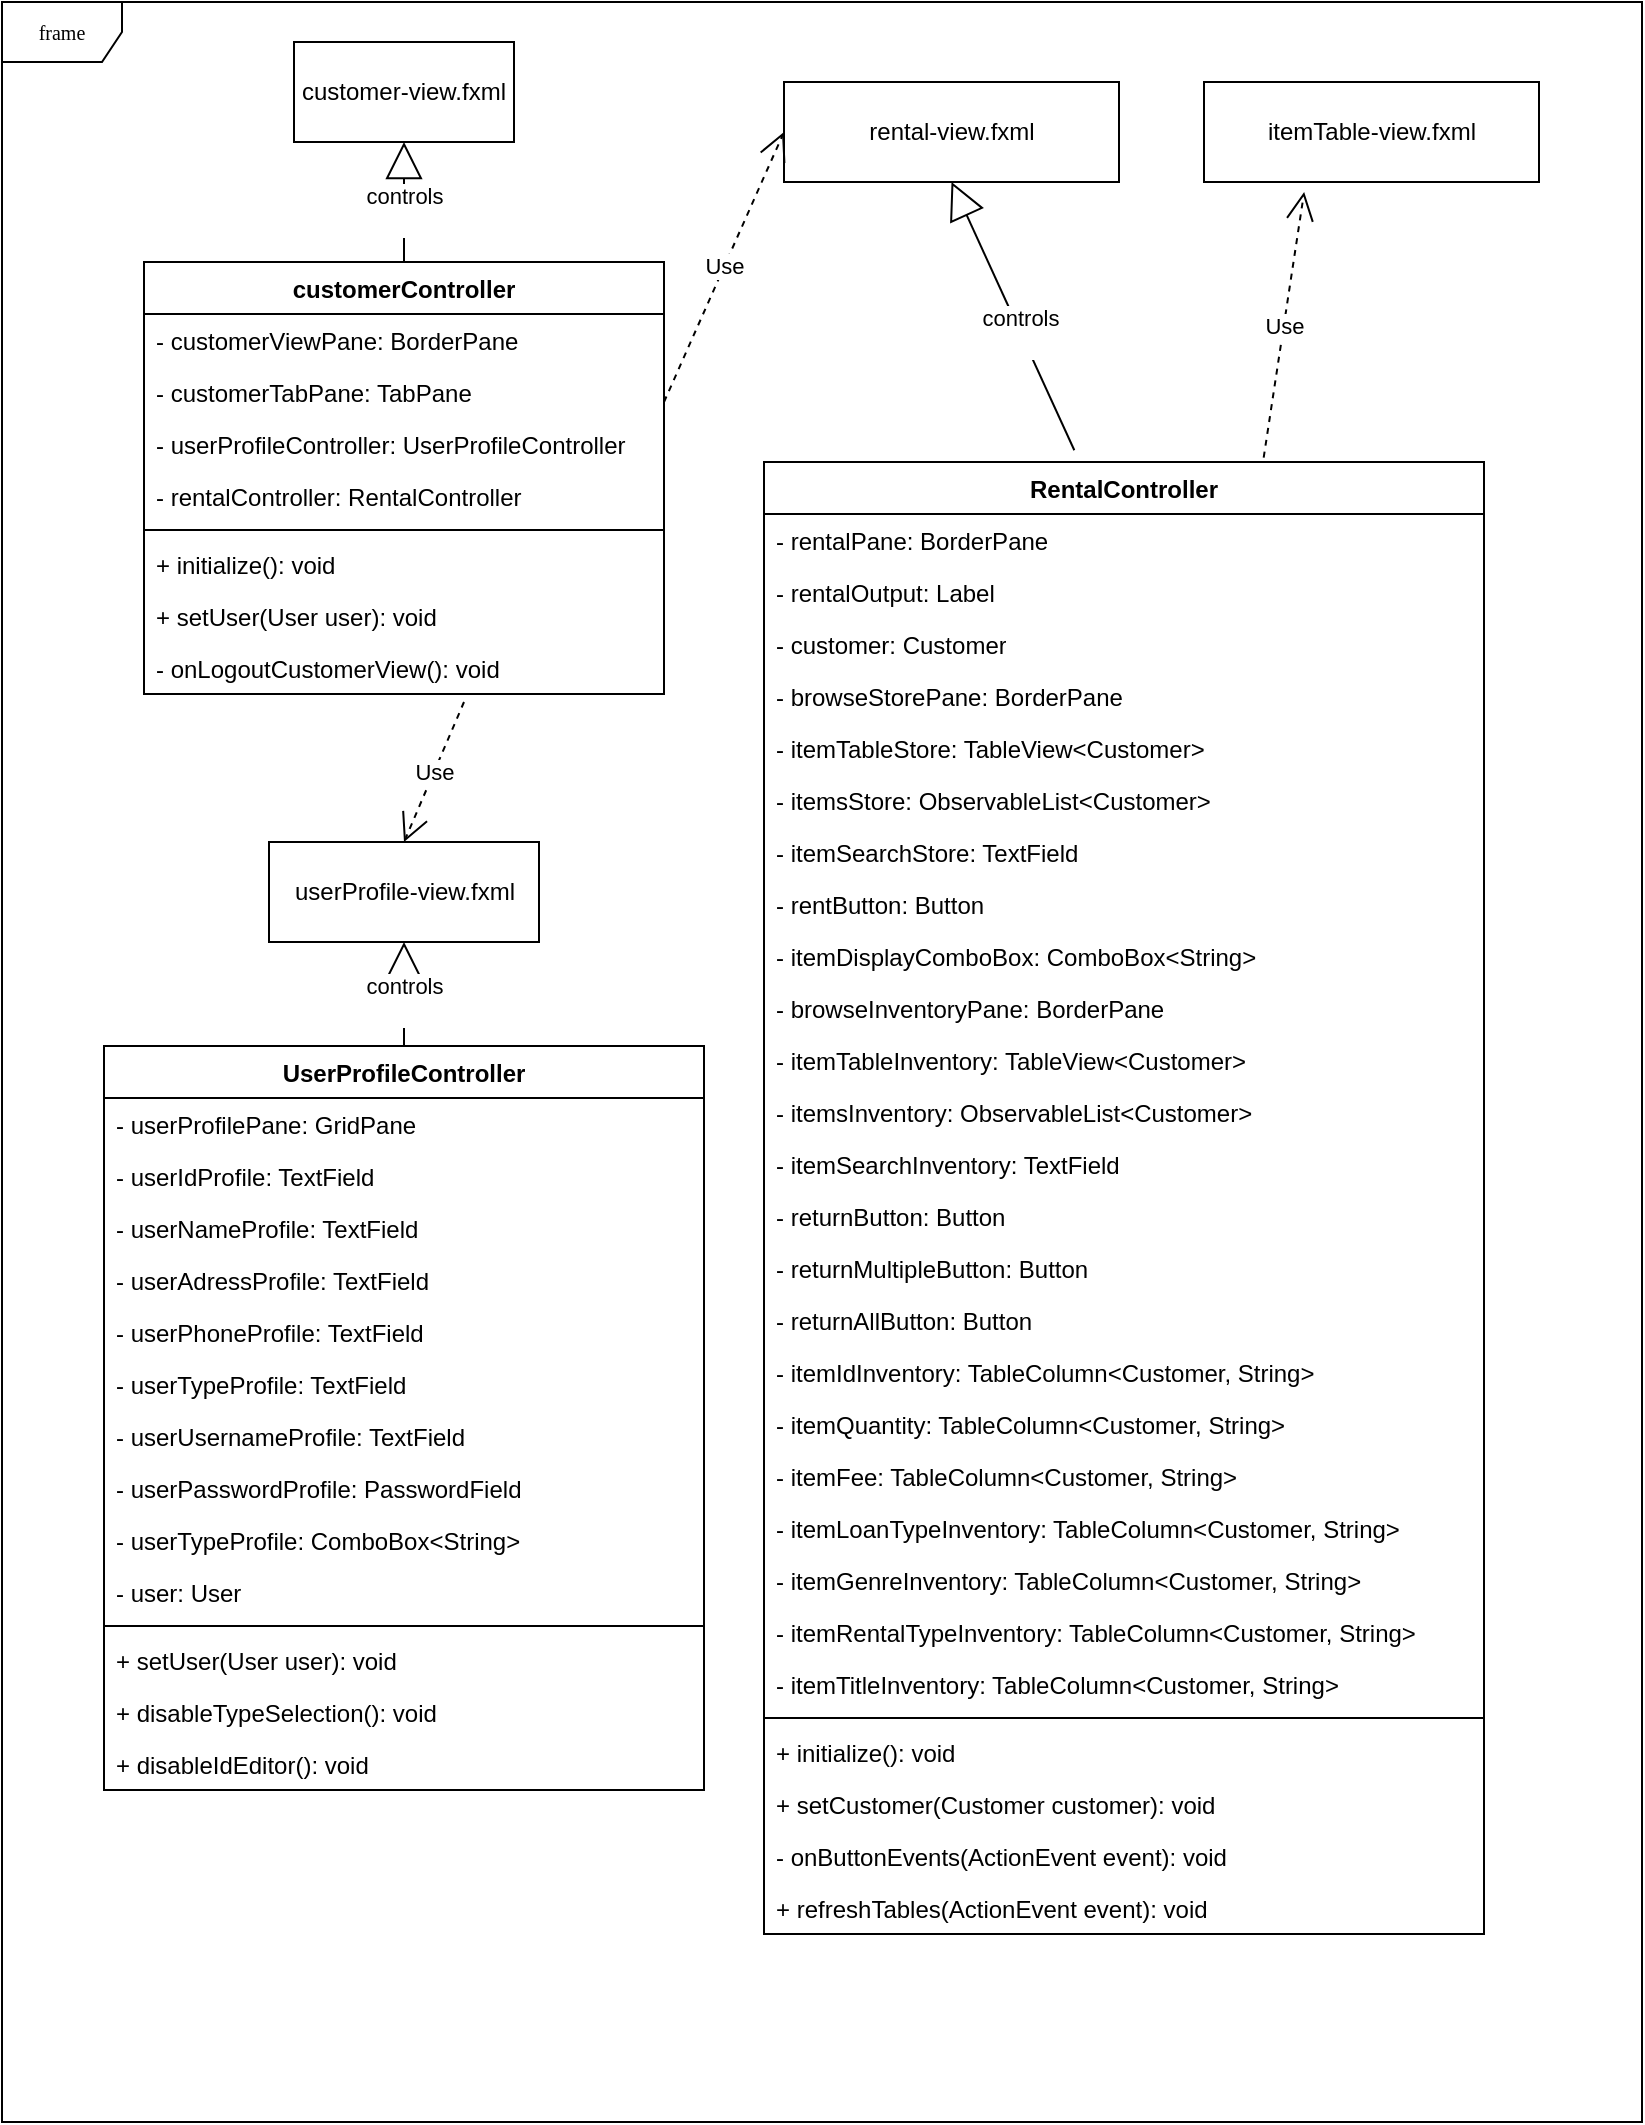 <mxfile version="21.3.4" type="onedrive">
  <diagram name="Page-1" id="c4acf3e9-155e-7222-9cf6-157b1a14988f">
    <mxGraphModel grid="1" page="1" gridSize="10" guides="1" tooltips="1" connect="1" arrows="1" fold="1" pageScale="1" pageWidth="850" pageHeight="1100" background="none" math="0" shadow="0">
      <root>
        <mxCell id="0" />
        <mxCell id="1" parent="0" />
        <mxCell id="tub3MnyLHjBKPgWRkiG1-1" value="customer-view.fxml" style="html=1;whiteSpace=wrap;" vertex="1" parent="1">
          <mxGeometry x="161" y="30" width="110" height="50" as="geometry" />
        </mxCell>
        <mxCell id="5Ch6xkHOQ6j9b463cIm1-12" value="customerController" style="swimlane;fontStyle=1;align=center;verticalAlign=top;childLayout=stackLayout;horizontal=1;startSize=26;horizontalStack=0;resizeParent=1;resizeParentMax=0;resizeLast=0;collapsible=1;marginBottom=0;whiteSpace=wrap;html=1;" vertex="1" parent="1">
          <mxGeometry x="86" y="140" width="260" height="216" as="geometry" />
        </mxCell>
        <mxCell id="17acba5748e5396b-3" value="- customerViewPane: BorderPane" style="text;html=1;strokeColor=none;fillColor=none;align=left;verticalAlign=top;spacingLeft=4;spacingRight=4;whiteSpace=wrap;overflow=hidden;rotatable=0;points=[[0,0.5],[1,0.5]];portConstraint=eastwest;" vertex="1" parent="5Ch6xkHOQ6j9b463cIm1-12">
          <mxGeometry y="26" width="260" height="26" as="geometry" />
        </mxCell>
        <mxCell id="17acba5748e5396b-4" value="- customerTabPane: TabPane" style="text;html=1;strokeColor=none;fillColor=none;align=left;verticalAlign=top;spacingLeft=4;spacingRight=4;whiteSpace=wrap;overflow=hidden;rotatable=0;points=[[0,0.5],[1,0.5]];portConstraint=eastwest;" vertex="1" parent="5Ch6xkHOQ6j9b463cIm1-12">
          <mxGeometry y="52" width="260" height="26" as="geometry" />
        </mxCell>
        <mxCell id="17acba5748e5396b-6" value="- userProfileController: UserProfileController" style="text;html=1;strokeColor=none;fillColor=none;align=left;verticalAlign=top;spacingLeft=4;spacingRight=4;whiteSpace=wrap;overflow=hidden;rotatable=0;points=[[0,0.5],[1,0.5]];portConstraint=eastwest;" vertex="1" parent="5Ch6xkHOQ6j9b463cIm1-12">
          <mxGeometry y="78" width="260" height="26" as="geometry" />
        </mxCell>
        <mxCell id="4kTPV8q5zwHn6zjERTrO-1" value="- rentalController: RentalController" style="text;html=1;strokeColor=none;fillColor=none;align=left;verticalAlign=top;spacingLeft=4;spacingRight=4;whiteSpace=wrap;overflow=hidden;rotatable=0;points=[[0,0.5],[1,0.5]];portConstraint=eastwest;" vertex="1" parent="5Ch6xkHOQ6j9b463cIm1-12">
          <mxGeometry y="104" width="260" height="26" as="geometry" />
        </mxCell>
        <mxCell id="5Ch6xkHOQ6j9b463cIm1-14" value="" style="line;strokeWidth=1;fillColor=none;align=left;verticalAlign=middle;spacingTop=-1;spacingLeft=3;spacingRight=3;rotatable=0;labelPosition=right;points=[];portConstraint=eastwest;strokeColor=inherit;" vertex="1" parent="5Ch6xkHOQ6j9b463cIm1-12">
          <mxGeometry y="130" width="260" height="8" as="geometry" />
        </mxCell>
        <mxCell id="5Ch6xkHOQ6j9b463cIm1-15" value="+ initialize(): void" style="text;strokeColor=none;fillColor=none;align=left;verticalAlign=top;spacingLeft=4;spacingRight=4;overflow=hidden;rotatable=0;points=[[0,0.5],[1,0.5]];portConstraint=eastwest;whiteSpace=wrap;html=1;" vertex="1" parent="5Ch6xkHOQ6j9b463cIm1-12">
          <mxGeometry y="138" width="260" height="26" as="geometry" />
        </mxCell>
        <mxCell id="5Ch6xkHOQ6j9b463cIm1-16" value="+ setUser(User user): void" style="text;strokeColor=none;fillColor=none;align=left;verticalAlign=top;spacingLeft=4;spacingRight=4;overflow=hidden;rotatable=0;points=[[0,0.5],[1,0.5]];portConstraint=eastwest;whiteSpace=wrap;html=1;" vertex="1" parent="5Ch6xkHOQ6j9b463cIm1-12">
          <mxGeometry y="164" width="260" height="26" as="geometry" />
        </mxCell>
        <mxCell id="wu1okzSe4eaxDXMI3S0Y-29" value="- onLogoutCustomerView(): void" style="text;strokeColor=none;fillColor=none;align=left;verticalAlign=top;spacingLeft=4;spacingRight=4;overflow=hidden;rotatable=0;points=[[0,0.5],[1,0.5]];portConstraint=eastwest;whiteSpace=wrap;html=1;" vertex="1" parent="5Ch6xkHOQ6j9b463cIm1-12">
          <mxGeometry y="190" width="260" height="26" as="geometry" />
        </mxCell>
        <mxCell id="_LWNujKteYWKgkZ7uh31-4" value="&lt;div&gt;controls&lt;/div&gt;&lt;div&gt;&lt;br&gt;&lt;/div&gt;" style="endArrow=block;endSize=16;endFill=0;html=1;rounded=0;exitX=0.5;exitY=0;exitDx=0;exitDy=0;entryX=0.5;entryY=1;entryDx=0;entryDy=0;" edge="1" parent="1" source="5Ch6xkHOQ6j9b463cIm1-12" target="tub3MnyLHjBKPgWRkiG1-1">
          <mxGeometry x="-0.111" width="160" relative="1" as="geometry">
            <mxPoint x="456" y="330" as="sourcePoint" />
            <mxPoint x="616" y="330" as="targetPoint" />
            <mxPoint as="offset" />
          </mxGeometry>
        </mxCell>
        <mxCell id="17acba5748e5396b-1" value="frame" style="shape=umlFrame;whiteSpace=wrap;html=1;rounded=0;shadow=0;comic=0;labelBackgroundColor=none;strokeWidth=1;fontFamily=Verdana;fontSize=10;align=center;movable=1;resizable=1;rotatable=1;deletable=1;editable=1;locked=0;connectable=1;" vertex="1" parent="1">
          <mxGeometry x="15" y="10" width="820" height="1060" as="geometry" />
        </mxCell>
        <mxCell id="_LWNujKteYWKgkZ7uh31-16" value="userProfile-view.fxml" style="html=1;whiteSpace=wrap;" vertex="1" parent="1">
          <mxGeometry x="148.5" y="430" width="135" height="50" as="geometry" />
        </mxCell>
        <mxCell id="_LWNujKteYWKgkZ7uh31-17" value="UserProfileController" style="swimlane;fontStyle=1;align=center;verticalAlign=top;childLayout=stackLayout;horizontal=1;startSize=26;horizontalStack=0;resizeParent=1;resizeParentMax=0;resizeLast=0;collapsible=1;marginBottom=0;whiteSpace=wrap;html=1;" vertex="1" parent="1">
          <mxGeometry x="66" y="532" width="300" height="372" as="geometry" />
        </mxCell>
        <mxCell id="_LWNujKteYWKgkZ7uh31-18" value="- userProfilePane: GridPane" style="text;html=1;strokeColor=none;fillColor=none;align=left;verticalAlign=top;spacingLeft=4;spacingRight=4;whiteSpace=wrap;overflow=hidden;rotatable=0;points=[[0,0.5],[1,0.5]];portConstraint=eastwest;" vertex="1" parent="_LWNujKteYWKgkZ7uh31-17">
          <mxGeometry y="26" width="300" height="26" as="geometry" />
        </mxCell>
        <mxCell id="_LWNujKteYWKgkZ7uh31-19" value="- userIdProfile: TextField" style="text;html=1;strokeColor=none;fillColor=none;align=left;verticalAlign=top;spacingLeft=4;spacingRight=4;whiteSpace=wrap;overflow=hidden;rotatable=0;points=[[0,0.5],[1,0.5]];portConstraint=eastwest;" vertex="1" parent="_LWNujKteYWKgkZ7uh31-17">
          <mxGeometry y="52" width="300" height="26" as="geometry" />
        </mxCell>
        <mxCell id="_LWNujKteYWKgkZ7uh31-20" value="- userNameProfile: TextField" style="text;html=1;strokeColor=none;fillColor=none;align=left;verticalAlign=top;spacingLeft=4;spacingRight=4;whiteSpace=wrap;overflow=hidden;rotatable=0;points=[[0,0.5],[1,0.5]];portConstraint=eastwest;" vertex="1" parent="_LWNujKteYWKgkZ7uh31-17">
          <mxGeometry y="78" width="300" height="26" as="geometry" />
        </mxCell>
        <mxCell id="_LWNujKteYWKgkZ7uh31-26" value="- userAdressProfile: TextField" style="text;html=1;strokeColor=none;fillColor=none;align=left;verticalAlign=top;spacingLeft=4;spacingRight=4;whiteSpace=wrap;overflow=hidden;rotatable=0;points=[[0,0.5],[1,0.5]];portConstraint=eastwest;" vertex="1" parent="_LWNujKteYWKgkZ7uh31-17">
          <mxGeometry y="104" width="300" height="26" as="geometry" />
        </mxCell>
        <mxCell id="_LWNujKteYWKgkZ7uh31-28" value="- userPhoneProfile: TextField" style="text;html=1;strokeColor=none;fillColor=none;align=left;verticalAlign=top;spacingLeft=4;spacingRight=4;whiteSpace=wrap;overflow=hidden;rotatable=0;points=[[0,0.5],[1,0.5]];portConstraint=eastwest;" vertex="1" parent="_LWNujKteYWKgkZ7uh31-17">
          <mxGeometry y="130" width="300" height="26" as="geometry" />
        </mxCell>
        <mxCell id="_LWNujKteYWKgkZ7uh31-29" value="- userTypeProfile: TextField" style="text;html=1;strokeColor=none;fillColor=none;align=left;verticalAlign=top;spacingLeft=4;spacingRight=4;whiteSpace=wrap;overflow=hidden;rotatable=0;points=[[0,0.5],[1,0.5]];portConstraint=eastwest;" vertex="1" parent="_LWNujKteYWKgkZ7uh31-17">
          <mxGeometry y="156" width="300" height="26" as="geometry" />
        </mxCell>
        <mxCell id="_LWNujKteYWKgkZ7uh31-30" value="- userUsernameProfile: TextField" style="text;html=1;strokeColor=none;fillColor=none;align=left;verticalAlign=top;spacingLeft=4;spacingRight=4;whiteSpace=wrap;overflow=hidden;rotatable=0;points=[[0,0.5],[1,0.5]];portConstraint=eastwest;" vertex="1" parent="_LWNujKteYWKgkZ7uh31-17">
          <mxGeometry y="182" width="300" height="26" as="geometry" />
        </mxCell>
        <mxCell id="_LWNujKteYWKgkZ7uh31-27" value="- userPasswordProfile:&amp;nbsp;PasswordField" style="text;html=1;strokeColor=none;fillColor=none;align=left;verticalAlign=top;spacingLeft=4;spacingRight=4;whiteSpace=wrap;overflow=hidden;rotatable=0;points=[[0,0.5],[1,0.5]];portConstraint=eastwest;" vertex="1" parent="_LWNujKteYWKgkZ7uh31-17">
          <mxGeometry y="208" width="300" height="26" as="geometry" />
        </mxCell>
        <mxCell id="4kTPV8q5zwHn6zjERTrO-40" value="- userTypeProfile: ComboBox&amp;lt;String&amp;gt;" style="text;html=1;strokeColor=none;fillColor=none;align=left;verticalAlign=top;spacingLeft=4;spacingRight=4;whiteSpace=wrap;overflow=hidden;rotatable=0;points=[[0,0.5],[1,0.5]];portConstraint=eastwest;" vertex="1" parent="_LWNujKteYWKgkZ7uh31-17">
          <mxGeometry y="234" width="300" height="26" as="geometry" />
        </mxCell>
        <mxCell id="_LWNujKteYWKgkZ7uh31-31" value="- user: User" style="text;html=1;strokeColor=none;fillColor=none;align=left;verticalAlign=top;spacingLeft=4;spacingRight=4;whiteSpace=wrap;overflow=hidden;rotatable=0;points=[[0,0.5],[1,0.5]];portConstraint=eastwest;" vertex="1" parent="_LWNujKteYWKgkZ7uh31-17">
          <mxGeometry y="260" width="300" height="26" as="geometry" />
        </mxCell>
        <mxCell id="_LWNujKteYWKgkZ7uh31-21" value="" style="line;strokeWidth=1;fillColor=none;align=left;verticalAlign=middle;spacingTop=-1;spacingLeft=3;spacingRight=3;rotatable=0;labelPosition=right;points=[];portConstraint=eastwest;strokeColor=inherit;" vertex="1" parent="_LWNujKteYWKgkZ7uh31-17">
          <mxGeometry y="286" width="300" height="8" as="geometry" />
        </mxCell>
        <mxCell id="_LWNujKteYWKgkZ7uh31-22" value="+ setUser(User user): void" style="text;strokeColor=none;fillColor=none;align=left;verticalAlign=top;spacingLeft=4;spacingRight=4;overflow=hidden;rotatable=0;points=[[0,0.5],[1,0.5]];portConstraint=eastwest;whiteSpace=wrap;html=1;" vertex="1" parent="_LWNujKteYWKgkZ7uh31-17">
          <mxGeometry y="294" width="300" height="26" as="geometry" />
        </mxCell>
        <mxCell id="4kTPV8q5zwHn6zjERTrO-41" value="+ disableTypeSelection(): void" style="text;strokeColor=none;fillColor=none;align=left;verticalAlign=top;spacingLeft=4;spacingRight=4;overflow=hidden;rotatable=0;points=[[0,0.5],[1,0.5]];portConstraint=eastwest;whiteSpace=wrap;html=1;" vertex="1" parent="_LWNujKteYWKgkZ7uh31-17">
          <mxGeometry y="320" width="300" height="26" as="geometry" />
        </mxCell>
        <mxCell id="4kTPV8q5zwHn6zjERTrO-42" value="+ disableIdEditor(): void" style="text;strokeColor=none;fillColor=none;align=left;verticalAlign=top;spacingLeft=4;spacingRight=4;overflow=hidden;rotatable=0;points=[[0,0.5],[1,0.5]];portConstraint=eastwest;whiteSpace=wrap;html=1;" vertex="1" parent="_LWNujKteYWKgkZ7uh31-17">
          <mxGeometry y="346" width="300" height="26" as="geometry" />
        </mxCell>
        <mxCell id="_LWNujKteYWKgkZ7uh31-25" value="&lt;div&gt;controls&lt;/div&gt;&lt;div&gt;&lt;br&gt;&lt;/div&gt;" style="endArrow=block;endSize=16;endFill=0;html=1;rounded=0;exitX=0.5;exitY=0;exitDx=0;exitDy=0;entryX=0.5;entryY=1;entryDx=0;entryDy=0;" edge="1" parent="1" source="_LWNujKteYWKgkZ7uh31-17" target="_LWNujKteYWKgkZ7uh31-16">
          <mxGeometry x="-0.111" width="160" relative="1" as="geometry">
            <mxPoint x="136" y="700" as="sourcePoint" />
            <mxPoint x="296" y="700" as="targetPoint" />
            <mxPoint as="offset" />
          </mxGeometry>
        </mxCell>
        <mxCell id="_LWNujKteYWKgkZ7uh31-36" value="rental-view.fxml" style="html=1;whiteSpace=wrap;" vertex="1" parent="1">
          <mxGeometry x="406" y="50" width="167.5" height="50" as="geometry" />
        </mxCell>
        <mxCell id="_LWNujKteYWKgkZ7uh31-37" value="RentalController" style="swimlane;fontStyle=1;align=center;verticalAlign=top;childLayout=stackLayout;horizontal=1;startSize=26;horizontalStack=0;resizeParent=1;resizeParentMax=0;resizeLast=0;collapsible=1;marginBottom=0;whiteSpace=wrap;html=1;" vertex="1" parent="1">
          <mxGeometry x="396" y="240" width="360" height="736" as="geometry" />
        </mxCell>
        <mxCell id="_LWNujKteYWKgkZ7uh31-38" value="- rentalPane: BorderPane" style="text;html=1;strokeColor=none;fillColor=none;align=left;verticalAlign=top;spacingLeft=4;spacingRight=4;whiteSpace=wrap;overflow=hidden;rotatable=0;points=[[0,0.5],[1,0.5]];portConstraint=eastwest;" vertex="1" parent="_LWNujKteYWKgkZ7uh31-37">
          <mxGeometry y="26" width="360" height="26" as="geometry" />
        </mxCell>
        <mxCell id="_LWNujKteYWKgkZ7uh31-41" value="- rentalOutput: Label" style="text;html=1;strokeColor=none;fillColor=none;align=left;verticalAlign=top;spacingLeft=4;spacingRight=4;whiteSpace=wrap;overflow=hidden;rotatable=0;points=[[0,0.5],[1,0.5]];portConstraint=eastwest;" vertex="1" parent="_LWNujKteYWKgkZ7uh31-37">
          <mxGeometry y="52" width="360" height="26" as="geometry" />
        </mxCell>
        <mxCell id="_LWNujKteYWKgkZ7uh31-43" value="- customer: Customer" style="text;html=1;strokeColor=none;fillColor=none;align=left;verticalAlign=top;spacingLeft=4;spacingRight=4;whiteSpace=wrap;overflow=hidden;rotatable=0;points=[[0,0.5],[1,0.5]];portConstraint=eastwest;" vertex="1" parent="_LWNujKteYWKgkZ7uh31-37">
          <mxGeometry y="78" width="360" height="26" as="geometry" />
        </mxCell>
        <mxCell id="4kTPV8q5zwHn6zjERTrO-2" value="- browseStorePane: BorderPane" style="text;html=1;strokeColor=none;fillColor=none;align=left;verticalAlign=top;spacingLeft=4;spacingRight=4;whiteSpace=wrap;overflow=hidden;rotatable=0;points=[[0,0.5],[1,0.5]];portConstraint=eastwest;" vertex="1" parent="_LWNujKteYWKgkZ7uh31-37">
          <mxGeometry y="104" width="360" height="26" as="geometry" />
        </mxCell>
        <mxCell id="_LWNujKteYWKgkZ7uh31-39" value="- itemTableStore: TableView&amp;lt;Customer&amp;gt;" style="text;html=1;strokeColor=none;fillColor=none;align=left;verticalAlign=top;spacingLeft=4;spacingRight=4;whiteSpace=wrap;overflow=hidden;rotatable=0;points=[[0,0.5],[1,0.5]];portConstraint=eastwest;" vertex="1" parent="_LWNujKteYWKgkZ7uh31-37">
          <mxGeometry y="130" width="360" height="26" as="geometry" />
        </mxCell>
        <mxCell id="_LWNujKteYWKgkZ7uh31-40" value="- itemsStore: ObservableList&amp;lt;Customer&amp;gt;" style="text;html=1;strokeColor=none;fillColor=none;align=left;verticalAlign=top;spacingLeft=4;spacingRight=4;whiteSpace=wrap;overflow=hidden;rotatable=0;points=[[0,0.5],[1,0.5]];portConstraint=eastwest;" vertex="1" parent="_LWNujKteYWKgkZ7uh31-37">
          <mxGeometry y="156" width="360" height="26" as="geometry" />
        </mxCell>
        <mxCell id="_LWNujKteYWKgkZ7uh31-45" value="- itemSearchStore: TextField" style="text;html=1;strokeColor=none;fillColor=none;align=left;verticalAlign=top;spacingLeft=4;spacingRight=4;whiteSpace=wrap;overflow=hidden;rotatable=0;points=[[0,0.5],[1,0.5]];portConstraint=eastwest;" vertex="1" parent="_LWNujKteYWKgkZ7uh31-37">
          <mxGeometry y="182" width="360" height="26" as="geometry" />
        </mxCell>
        <mxCell id="_LWNujKteYWKgkZ7uh31-42" value="- rentButton: Button" style="text;html=1;strokeColor=none;fillColor=none;align=left;verticalAlign=top;spacingLeft=4;spacingRight=4;whiteSpace=wrap;overflow=hidden;rotatable=0;points=[[0,0.5],[1,0.5]];portConstraint=eastwest;" vertex="1" parent="_LWNujKteYWKgkZ7uh31-37">
          <mxGeometry y="208" width="360" height="26" as="geometry" />
        </mxCell>
        <mxCell id="_LWNujKteYWKgkZ7uh31-46" value="- itemDisplayComboBox: ComboBox&amp;lt;String&amp;gt;" style="text;html=1;strokeColor=none;fillColor=none;align=left;verticalAlign=top;spacingLeft=4;spacingRight=4;whiteSpace=wrap;overflow=hidden;rotatable=0;points=[[0,0.5],[1,0.5]];portConstraint=eastwest;" vertex="1" parent="_LWNujKteYWKgkZ7uh31-37">
          <mxGeometry y="234" width="360" height="26" as="geometry" />
        </mxCell>
        <mxCell id="4kTPV8q5zwHn6zjERTrO-4" value="- browseInventoryPane: BorderPane" style="text;html=1;strokeColor=none;fillColor=none;align=left;verticalAlign=top;spacingLeft=4;spacingRight=4;whiteSpace=wrap;overflow=hidden;rotatable=0;points=[[0,0.5],[1,0.5]];portConstraint=eastwest;" vertex="1" parent="_LWNujKteYWKgkZ7uh31-37">
          <mxGeometry y="260" width="360" height="26" as="geometry" />
        </mxCell>
        <mxCell id="4kTPV8q5zwHn6zjERTrO-5" value="- itemTableInventory: TableView&amp;lt;Customer&amp;gt;" style="text;html=1;strokeColor=none;fillColor=none;align=left;verticalAlign=top;spacingLeft=4;spacingRight=4;whiteSpace=wrap;overflow=hidden;rotatable=0;points=[[0,0.5],[1,0.5]];portConstraint=eastwest;" vertex="1" parent="_LWNujKteYWKgkZ7uh31-37">
          <mxGeometry y="286" width="360" height="26" as="geometry" />
        </mxCell>
        <mxCell id="4kTPV8q5zwHn6zjERTrO-6" value="- itemsInventory: ObservableList&amp;lt;Customer&amp;gt;" style="text;html=1;strokeColor=none;fillColor=none;align=left;verticalAlign=top;spacingLeft=4;spacingRight=4;whiteSpace=wrap;overflow=hidden;rotatable=0;points=[[0,0.5],[1,0.5]];portConstraint=eastwest;" vertex="1" parent="_LWNujKteYWKgkZ7uh31-37">
          <mxGeometry y="312" width="360" height="26" as="geometry" />
        </mxCell>
        <mxCell id="4kTPV8q5zwHn6zjERTrO-7" value="- itemSearchInventory: TextField" style="text;html=1;strokeColor=none;fillColor=none;align=left;verticalAlign=top;spacingLeft=4;spacingRight=4;whiteSpace=wrap;overflow=hidden;rotatable=0;points=[[0,0.5],[1,0.5]];portConstraint=eastwest;" vertex="1" parent="_LWNujKteYWKgkZ7uh31-37">
          <mxGeometry y="338" width="360" height="26" as="geometry" />
        </mxCell>
        <mxCell id="4kTPV8q5zwHn6zjERTrO-8" value="- returnButton: Button" style="text;html=1;strokeColor=none;fillColor=none;align=left;verticalAlign=top;spacingLeft=4;spacingRight=4;whiteSpace=wrap;overflow=hidden;rotatable=0;points=[[0,0.5],[1,0.5]];portConstraint=eastwest;" vertex="1" parent="_LWNujKteYWKgkZ7uh31-37">
          <mxGeometry y="364" width="360" height="26" as="geometry" />
        </mxCell>
        <mxCell id="4kTPV8q5zwHn6zjERTrO-9" value="- returnMultipleButton: Button" style="text;html=1;strokeColor=none;fillColor=none;align=left;verticalAlign=top;spacingLeft=4;spacingRight=4;whiteSpace=wrap;overflow=hidden;rotatable=0;points=[[0,0.5],[1,0.5]];portConstraint=eastwest;" vertex="1" parent="_LWNujKteYWKgkZ7uh31-37">
          <mxGeometry y="390" width="360" height="26" as="geometry" />
        </mxCell>
        <mxCell id="4kTPV8q5zwHn6zjERTrO-10" value="- returnAllButton: Button" style="text;html=1;strokeColor=none;fillColor=none;align=left;verticalAlign=top;spacingLeft=4;spacingRight=4;whiteSpace=wrap;overflow=hidden;rotatable=0;points=[[0,0.5],[1,0.5]];portConstraint=eastwest;" vertex="1" parent="_LWNujKteYWKgkZ7uh31-37">
          <mxGeometry y="416" width="360" height="26" as="geometry" />
        </mxCell>
        <mxCell id="_LWNujKteYWKgkZ7uh31-56" value="- itemIdInventory: TableColumn&amp;lt;Customer, String&amp;gt;" style="text;strokeColor=none;fillColor=none;align=left;verticalAlign=top;spacingLeft=4;spacingRight=4;overflow=hidden;rotatable=0;points=[[0,0.5],[1,0.5]];portConstraint=eastwest;whiteSpace=wrap;html=1;" vertex="1" parent="_LWNujKteYWKgkZ7uh31-37">
          <mxGeometry y="442" width="360" height="26" as="geometry" />
        </mxCell>
        <mxCell id="_LWNujKteYWKgkZ7uh31-62" value="- itemQuantity: TableColumn&amp;lt;Customer, String&amp;gt;" style="text;strokeColor=none;fillColor=none;align=left;verticalAlign=top;spacingLeft=4;spacingRight=4;overflow=hidden;rotatable=0;points=[[0,0.5],[1,0.5]];portConstraint=eastwest;whiteSpace=wrap;html=1;" vertex="1" parent="_LWNujKteYWKgkZ7uh31-37">
          <mxGeometry y="468" width="360" height="26" as="geometry" />
        </mxCell>
        <mxCell id="_LWNujKteYWKgkZ7uh31-61" value="- itemFee: TableColumn&amp;lt;Customer, String&amp;gt;" style="text;strokeColor=none;fillColor=none;align=left;verticalAlign=top;spacingLeft=4;spacingRight=4;overflow=hidden;rotatable=0;points=[[0,0.5],[1,0.5]];portConstraint=eastwest;whiteSpace=wrap;html=1;" vertex="1" parent="_LWNujKteYWKgkZ7uh31-37">
          <mxGeometry y="494" width="360" height="26" as="geometry" />
        </mxCell>
        <mxCell id="_LWNujKteYWKgkZ7uh31-60" value="- itemLoanTypeInventory: TableColumn&amp;lt;Customer, String&amp;gt;" style="text;strokeColor=none;fillColor=none;align=left;verticalAlign=top;spacingLeft=4;spacingRight=4;overflow=hidden;rotatable=0;points=[[0,0.5],[1,0.5]];portConstraint=eastwest;whiteSpace=wrap;html=1;" vertex="1" parent="_LWNujKteYWKgkZ7uh31-37">
          <mxGeometry y="520" width="360" height="26" as="geometry" />
        </mxCell>
        <mxCell id="_LWNujKteYWKgkZ7uh31-59" value="- itemGenreInventory: TableColumn&amp;lt;Customer, String&amp;gt;" style="text;strokeColor=none;fillColor=none;align=left;verticalAlign=top;spacingLeft=4;spacingRight=4;overflow=hidden;rotatable=0;points=[[0,0.5],[1,0.5]];portConstraint=eastwest;whiteSpace=wrap;html=1;" vertex="1" parent="_LWNujKteYWKgkZ7uh31-37">
          <mxGeometry y="546" width="360" height="26" as="geometry" />
        </mxCell>
        <mxCell id="_LWNujKteYWKgkZ7uh31-58" value="- itemRentalTypeInventory: TableColumn&amp;lt;Customer, String&amp;gt;" style="text;strokeColor=none;fillColor=none;align=left;verticalAlign=top;spacingLeft=4;spacingRight=4;overflow=hidden;rotatable=0;points=[[0,0.5],[1,0.5]];portConstraint=eastwest;whiteSpace=wrap;html=1;" vertex="1" parent="_LWNujKteYWKgkZ7uh31-37">
          <mxGeometry y="572" width="360" height="26" as="geometry" />
        </mxCell>
        <mxCell id="_LWNujKteYWKgkZ7uh31-57" value="- itemTitleInventory: TableColumn&amp;lt;Customer, String&amp;gt;" style="text;strokeColor=none;fillColor=none;align=left;verticalAlign=top;spacingLeft=4;spacingRight=4;overflow=hidden;rotatable=0;points=[[0,0.5],[1,0.5]];portConstraint=eastwest;whiteSpace=wrap;html=1;" vertex="1" parent="_LWNujKteYWKgkZ7uh31-37">
          <mxGeometry y="598" width="360" height="26" as="geometry" />
        </mxCell>
        <mxCell id="_LWNujKteYWKgkZ7uh31-47" value="" style="line;strokeWidth=1;fillColor=none;align=left;verticalAlign=middle;spacingTop=-1;spacingLeft=3;spacingRight=3;rotatable=0;labelPosition=right;points=[];portConstraint=eastwest;strokeColor=inherit;" vertex="1" parent="_LWNujKteYWKgkZ7uh31-37">
          <mxGeometry y="624" width="360" height="8" as="geometry" />
        </mxCell>
        <mxCell id="_LWNujKteYWKgkZ7uh31-48" value="+ initialize(): void" style="text;strokeColor=none;fillColor=none;align=left;verticalAlign=top;spacingLeft=4;spacingRight=4;overflow=hidden;rotatable=0;points=[[0,0.5],[1,0.5]];portConstraint=eastwest;whiteSpace=wrap;html=1;" vertex="1" parent="_LWNujKteYWKgkZ7uh31-37">
          <mxGeometry y="632" width="360" height="26" as="geometry" />
        </mxCell>
        <mxCell id="_LWNujKteYWKgkZ7uh31-49" value="+ setCustomer(Customer customer): void" style="text;strokeColor=none;fillColor=none;align=left;verticalAlign=top;spacingLeft=4;spacingRight=4;overflow=hidden;rotatable=0;points=[[0,0.5],[1,0.5]];portConstraint=eastwest;whiteSpace=wrap;html=1;" vertex="1" parent="_LWNujKteYWKgkZ7uh31-37">
          <mxGeometry y="658" width="360" height="26" as="geometry" />
        </mxCell>
        <mxCell id="_LWNujKteYWKgkZ7uh31-50" value="- onButtonEvents(ActionEvent event): void" style="text;strokeColor=none;fillColor=none;align=left;verticalAlign=top;spacingLeft=4;spacingRight=4;overflow=hidden;rotatable=0;points=[[0,0.5],[1,0.5]];portConstraint=eastwest;whiteSpace=wrap;html=1;" vertex="1" parent="_LWNujKteYWKgkZ7uh31-37">
          <mxGeometry y="684" width="360" height="26" as="geometry" />
        </mxCell>
        <mxCell id="4kTPV8q5zwHn6zjERTrO-39" value="+ refreshTables(ActionEvent event): void" style="text;strokeColor=none;fillColor=none;align=left;verticalAlign=top;spacingLeft=4;spacingRight=4;overflow=hidden;rotatable=0;points=[[0,0.5],[1,0.5]];portConstraint=eastwest;whiteSpace=wrap;html=1;" vertex="1" parent="_LWNujKteYWKgkZ7uh31-37">
          <mxGeometry y="710" width="360" height="26" as="geometry" />
        </mxCell>
        <mxCell id="_LWNujKteYWKgkZ7uh31-54" value="&lt;div&gt;controls&lt;/div&gt;&lt;div&gt;&lt;br&gt;&lt;/div&gt;" style="endArrow=block;endSize=16;endFill=0;html=1;rounded=0;exitX=0.431;exitY=-0.008;exitDx=0;exitDy=0;entryX=0.5;entryY=1;entryDx=0;entryDy=0;exitPerimeter=0;" edge="1" parent="1" source="_LWNujKteYWKgkZ7uh31-37" target="_LWNujKteYWKgkZ7uh31-36">
          <mxGeometry x="-0.111" width="160" relative="1" as="geometry">
            <mxPoint x="866" y="628" as="sourcePoint" />
            <mxPoint x="1026" y="628" as="targetPoint" />
            <mxPoint as="offset" />
          </mxGeometry>
        </mxCell>
        <mxCell id="_LWNujKteYWKgkZ7uh31-85" value="Use" style="endArrow=open;endSize=12;dashed=1;html=1;rounded=0;entryX=0.5;entryY=0;entryDx=0;entryDy=0;" edge="1" parent="1" target="_LWNujKteYWKgkZ7uh31-16">
          <mxGeometry width="160" relative="1" as="geometry">
            <mxPoint x="246" y="360" as="sourcePoint" />
            <mxPoint x="286" y="410" as="targetPoint" />
          </mxGeometry>
        </mxCell>
        <mxCell id="_LWNujKteYWKgkZ7uh31-86" value="Use" style="endArrow=open;endSize=12;dashed=1;html=1;rounded=0;entryX=0;entryY=0.5;entryDx=0;entryDy=0;" edge="1" parent="1" target="_LWNujKteYWKgkZ7uh31-36">
          <mxGeometry width="160" relative="1" as="geometry">
            <mxPoint x="346" y="210" as="sourcePoint" />
            <mxPoint x="626" y="590" as="targetPoint" />
          </mxGeometry>
        </mxCell>
        <mxCell id="4kTPV8q5zwHn6zjERTrO-45" value="itemTable-view.fxml" style="html=1;whiteSpace=wrap;" vertex="1" parent="1">
          <mxGeometry x="616" y="50" width="167.5" height="50" as="geometry" />
        </mxCell>
        <mxCell id="4kTPV8q5zwHn6zjERTrO-46" value="Use" style="endArrow=open;endSize=12;dashed=1;html=1;rounded=0;entryX=0.299;entryY=1.1;entryDx=0;entryDy=0;exitX=0.694;exitY=-0.003;exitDx=0;exitDy=0;exitPerimeter=0;entryPerimeter=0;" edge="1" parent="1" source="_LWNujKteYWKgkZ7uh31-37" target="4kTPV8q5zwHn6zjERTrO-45">
          <mxGeometry width="160" relative="1" as="geometry">
            <mxPoint x="356" y="220" as="sourcePoint" />
            <mxPoint x="416" y="85" as="targetPoint" />
          </mxGeometry>
        </mxCell>
      </root>
    </mxGraphModel>
  </diagram>
</mxfile>
